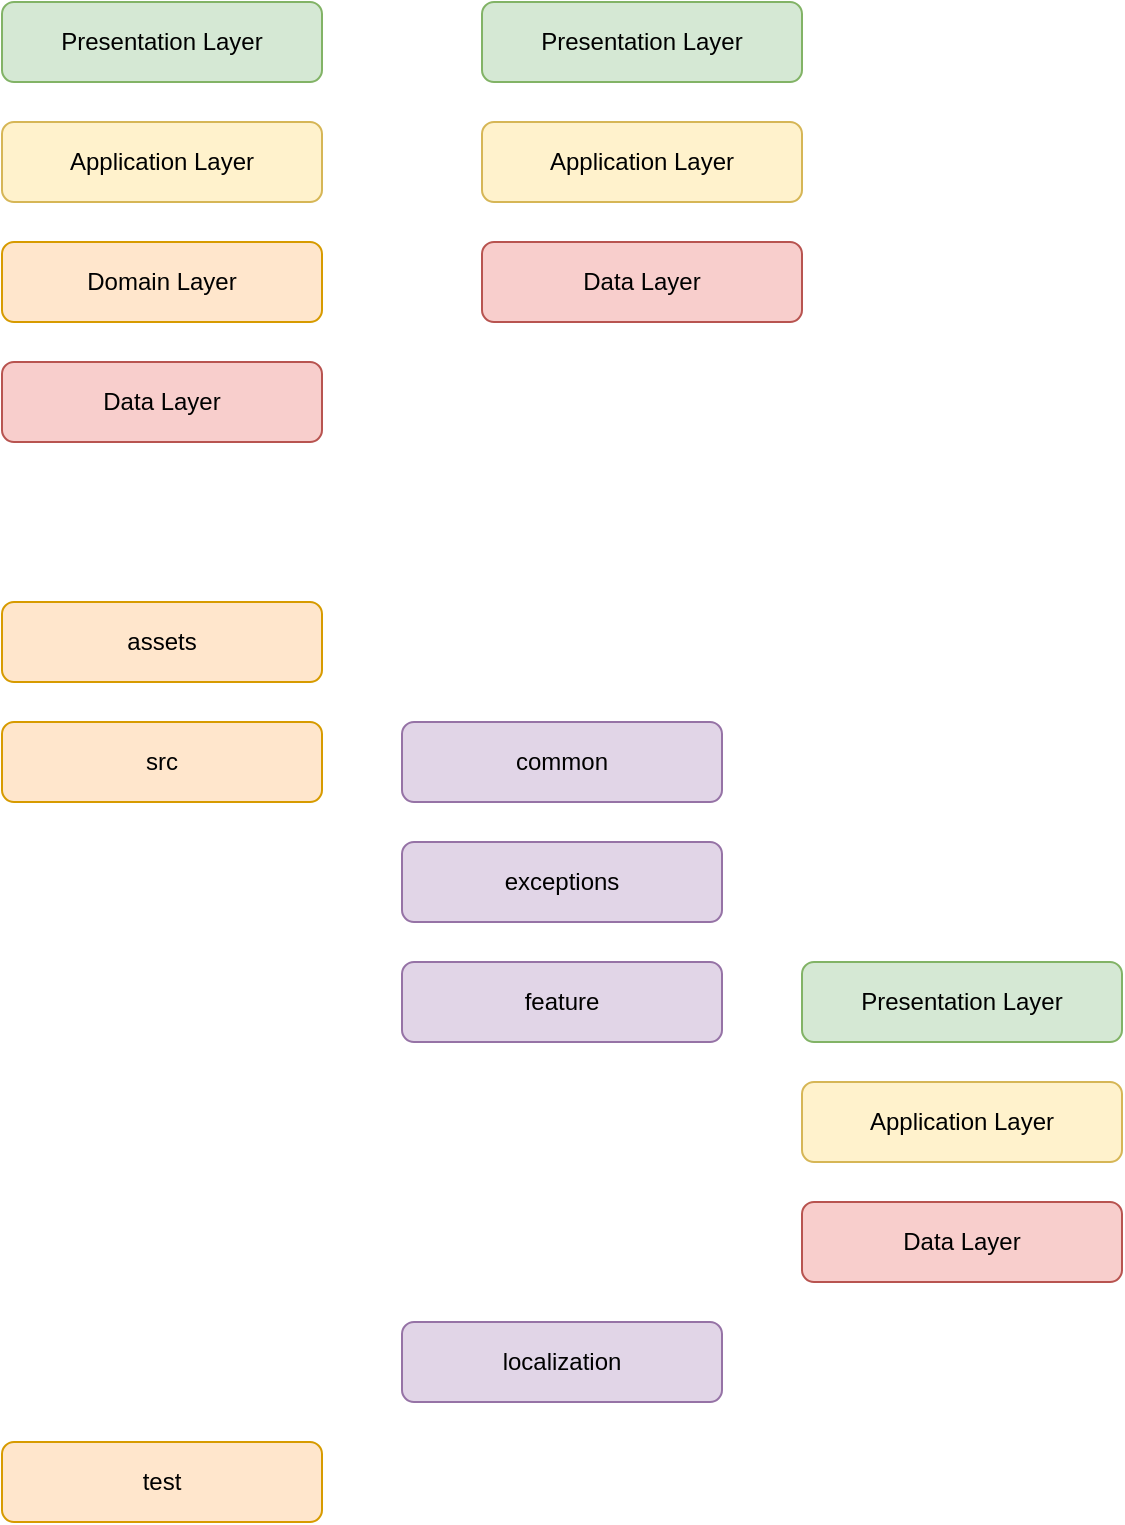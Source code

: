 <mxfile version="20.5.3" type="device"><diagram id="QAhAFwcSfbMfbFW5DB0i" name="Página-1"><mxGraphModel dx="1422" dy="772" grid="1" gridSize="10" guides="1" tooltips="1" connect="1" arrows="1" fold="1" page="1" pageScale="1" pageWidth="827" pageHeight="1169" math="0" shadow="0"><root><mxCell id="0"/><mxCell id="1" parent="0"/><mxCell id="WNYrn7MlFH1uGJ6_HTnF-1" value="Presentation Layer" style="rounded=1;whiteSpace=wrap;html=1;fillColor=#d5e8d4;strokeColor=#82b366;" vertex="1" parent="1"><mxGeometry x="80" y="40" width="160" height="40" as="geometry"/></mxCell><mxCell id="WNYrn7MlFH1uGJ6_HTnF-2" value="Application Layer" style="rounded=1;whiteSpace=wrap;html=1;fillColor=#fff2cc;strokeColor=#d6b656;" vertex="1" parent="1"><mxGeometry x="80" y="100" width="160" height="40" as="geometry"/></mxCell><mxCell id="WNYrn7MlFH1uGJ6_HTnF-3" value="Domain Layer" style="rounded=1;whiteSpace=wrap;html=1;fillColor=#ffe6cc;strokeColor=#d79b00;" vertex="1" parent="1"><mxGeometry x="80" y="160" width="160" height="40" as="geometry"/></mxCell><mxCell id="WNYrn7MlFH1uGJ6_HTnF-4" value="Data Layer" style="rounded=1;whiteSpace=wrap;html=1;fillColor=#f8cecc;strokeColor=#b85450;" vertex="1" parent="1"><mxGeometry x="80" y="220" width="160" height="40" as="geometry"/></mxCell><mxCell id="WNYrn7MlFH1uGJ6_HTnF-5" value="Presentation Layer" style="rounded=1;whiteSpace=wrap;html=1;fillColor=#d5e8d4;strokeColor=#82b366;" vertex="1" parent="1"><mxGeometry x="320" y="40" width="160" height="40" as="geometry"/></mxCell><mxCell id="WNYrn7MlFH1uGJ6_HTnF-6" value="Application Layer" style="rounded=1;whiteSpace=wrap;html=1;fillColor=#fff2cc;strokeColor=#d6b656;" vertex="1" parent="1"><mxGeometry x="320" y="100" width="160" height="40" as="geometry"/></mxCell><mxCell id="WNYrn7MlFH1uGJ6_HTnF-8" value="Data Layer" style="rounded=1;whiteSpace=wrap;html=1;fillColor=#f8cecc;strokeColor=#b85450;" vertex="1" parent="1"><mxGeometry x="320" y="160" width="160" height="40" as="geometry"/></mxCell><mxCell id="WNYrn7MlFH1uGJ6_HTnF-9" value="src" style="rounded=1;whiteSpace=wrap;html=1;fillColor=#ffe6cc;strokeColor=#d79b00;" vertex="1" parent="1"><mxGeometry x="80" y="400" width="160" height="40" as="geometry"/></mxCell><mxCell id="WNYrn7MlFH1uGJ6_HTnF-10" value="feature" style="rounded=1;whiteSpace=wrap;html=1;fillColor=#e1d5e7;strokeColor=#9673a6;" vertex="1" parent="1"><mxGeometry x="280" y="520" width="160" height="40" as="geometry"/></mxCell><mxCell id="WNYrn7MlFH1uGJ6_HTnF-11" value="Presentation Layer" style="rounded=1;whiteSpace=wrap;html=1;fillColor=#d5e8d4;strokeColor=#82b366;" vertex="1" parent="1"><mxGeometry x="480" y="520" width="160" height="40" as="geometry"/></mxCell><mxCell id="WNYrn7MlFH1uGJ6_HTnF-12" value="Application Layer" style="rounded=1;whiteSpace=wrap;html=1;fillColor=#fff2cc;strokeColor=#d6b656;" vertex="1" parent="1"><mxGeometry x="480" y="580" width="160" height="40" as="geometry"/></mxCell><mxCell id="WNYrn7MlFH1uGJ6_HTnF-13" value="Data Layer" style="rounded=1;whiteSpace=wrap;html=1;fillColor=#f8cecc;strokeColor=#b85450;" vertex="1" parent="1"><mxGeometry x="480" y="640" width="160" height="40" as="geometry"/></mxCell><mxCell id="WNYrn7MlFH1uGJ6_HTnF-14" value="common" style="rounded=1;whiteSpace=wrap;html=1;fillColor=#e1d5e7;strokeColor=#9673a6;" vertex="1" parent="1"><mxGeometry x="280" y="400" width="160" height="40" as="geometry"/></mxCell><mxCell id="WNYrn7MlFH1uGJ6_HTnF-15" value="exceptions" style="rounded=1;whiteSpace=wrap;html=1;fillColor=#e1d5e7;strokeColor=#9673a6;" vertex="1" parent="1"><mxGeometry x="280" y="460" width="160" height="40" as="geometry"/></mxCell><mxCell id="WNYrn7MlFH1uGJ6_HTnF-16" value="localization" style="rounded=1;whiteSpace=wrap;html=1;fillColor=#e1d5e7;strokeColor=#9673a6;" vertex="1" parent="1"><mxGeometry x="280" y="700" width="160" height="40" as="geometry"/></mxCell><mxCell id="WNYrn7MlFH1uGJ6_HTnF-17" value="assets" style="rounded=1;whiteSpace=wrap;html=1;fillColor=#ffe6cc;strokeColor=#d79b00;" vertex="1" parent="1"><mxGeometry x="80" y="340" width="160" height="40" as="geometry"/></mxCell><mxCell id="WNYrn7MlFH1uGJ6_HTnF-18" value="test" style="rounded=1;whiteSpace=wrap;html=1;fillColor=#ffe6cc;strokeColor=#d79b00;" vertex="1" parent="1"><mxGeometry x="80" y="760" width="160" height="40" as="geometry"/></mxCell></root></mxGraphModel></diagram></mxfile>